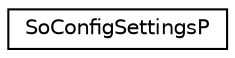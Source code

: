 digraph "Graphical Class Hierarchy"
{
 // LATEX_PDF_SIZE
  edge [fontname="Helvetica",fontsize="10",labelfontname="Helvetica",labelfontsize="10"];
  node [fontname="Helvetica",fontsize="10",shape=record];
  rankdir="LR";
  Node0 [label="SoConfigSettingsP",height=0.2,width=0.4,color="black", fillcolor="white", style="filled",URL="$classSoConfigSettingsP.html",tooltip=" "];
}
